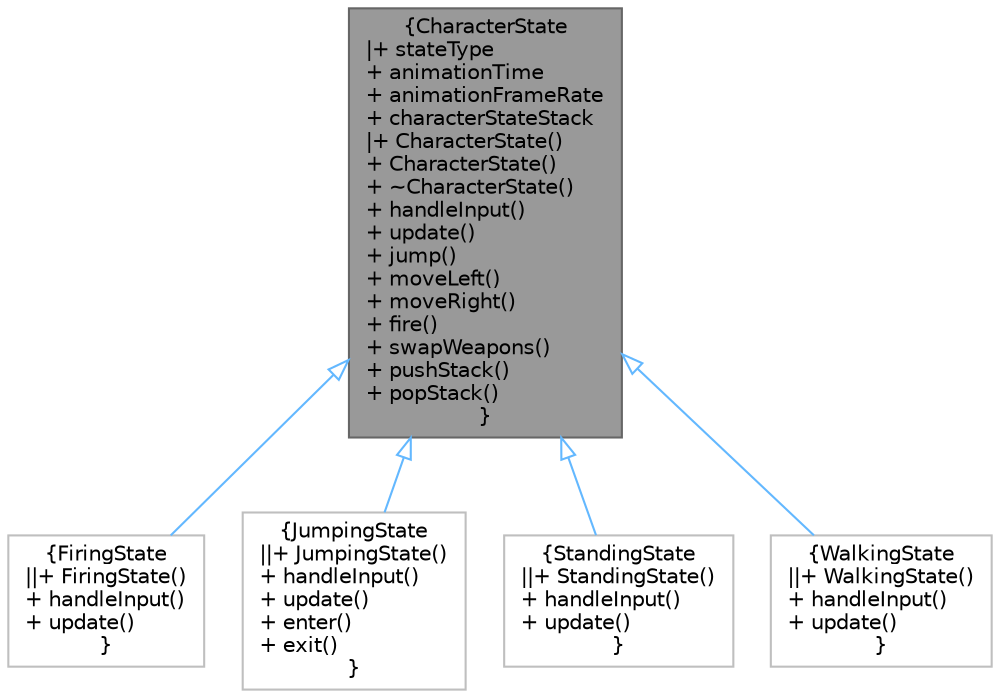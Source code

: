 digraph "CharacterState"
{
 // LATEX_PDF_SIZE
  bgcolor="transparent";
  edge [fontname=Helvetica,fontsize=10,labelfontname=Helvetica,labelfontsize=10];
  node [fontname=Helvetica,fontsize=10,shape=box,height=0.2,width=0.4];
  Node1 [label="{CharacterState\n|+ stateType\l+ animationTime\l+ animationFrameRate\l+ characterStateStack\l|+ CharacterState()\l+ CharacterState()\l+ ~CharacterState()\l+ handleInput()\l+ update()\l+ jump()\l+ moveLeft()\l+ moveRight()\l+ fire()\l+ swapWeapons()\l+ pushStack()\l+ popStack()\l}",height=0.2,width=0.4,color="gray40", fillcolor="grey60", style="filled", fontcolor="black",tooltip=" "];
  Node1 -> Node2 [dir="back",color="steelblue1",style="solid",arrowtail="onormal"];
  Node2 [label="{FiringState\n||+ FiringState()\l+ handleInput()\l+ update()\l}",height=0.2,width=0.4,color="grey75", fillcolor="white", style="filled",URL="$classFiringState.html",tooltip=" "];
  Node1 -> Node3 [dir="back",color="steelblue1",style="solid",arrowtail="onormal"];
  Node3 [label="{JumpingState\n||+ JumpingState()\l+ handleInput()\l+ update()\l+ enter()\l+ exit()\l}",height=0.2,width=0.4,color="grey75", fillcolor="white", style="filled",URL="$classJumpingState.html",tooltip=" "];
  Node1 -> Node4 [dir="back",color="steelblue1",style="solid",arrowtail="onormal"];
  Node4 [label="{StandingState\n||+ StandingState()\l+ handleInput()\l+ update()\l}",height=0.2,width=0.4,color="grey75", fillcolor="white", style="filled",URL="$classStandingState.html",tooltip=" "];
  Node1 -> Node5 [dir="back",color="steelblue1",style="solid",arrowtail="onormal"];
  Node5 [label="{WalkingState\n||+ WalkingState()\l+ handleInput()\l+ update()\l}",height=0.2,width=0.4,color="grey75", fillcolor="white", style="filled",URL="$classWalkingState.html",tooltip=" "];
}

